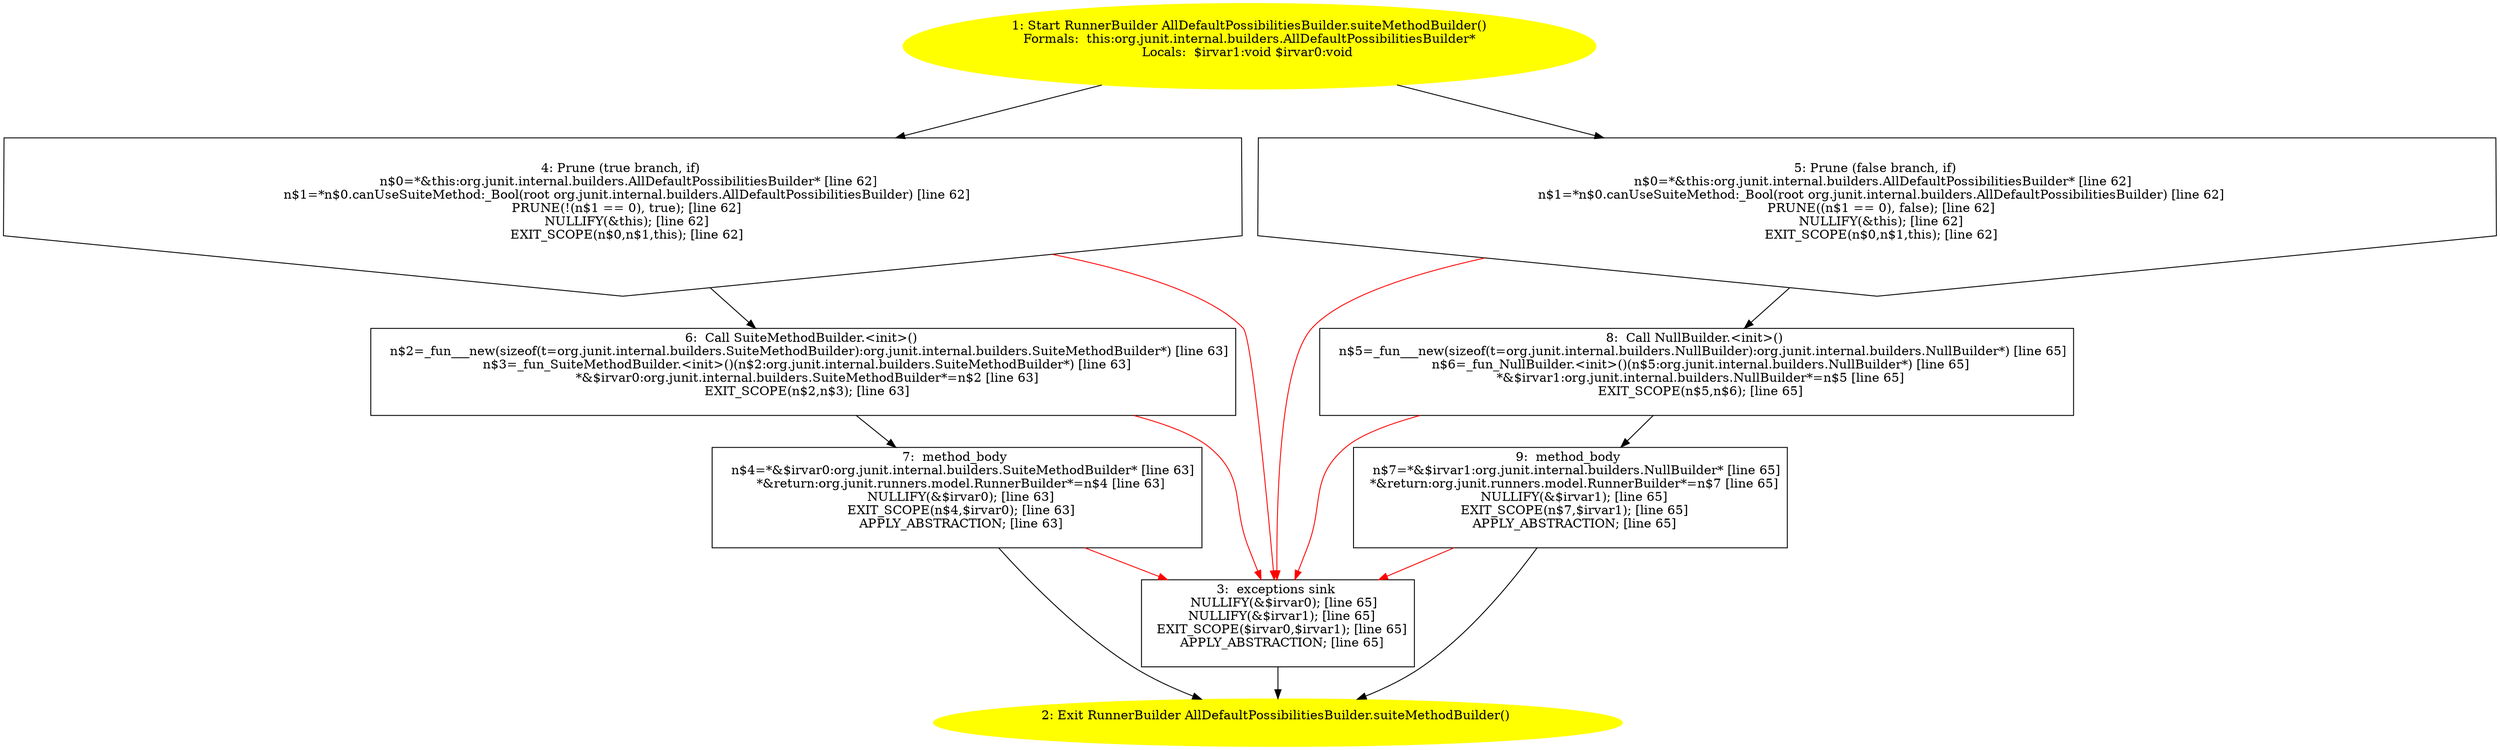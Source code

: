 /* @generated */
digraph cfg {
"org.junit.internal.builders.AllDefaultPossibilitiesBuilder.suiteMethodBuilder():org.junit.runners.mo.c3987631386a9daef389bb392f43fb80_1" [label="1: Start RunnerBuilder AllDefaultPossibilitiesBuilder.suiteMethodBuilder()\nFormals:  this:org.junit.internal.builders.AllDefaultPossibilitiesBuilder*\nLocals:  $irvar1:void $irvar0:void \n  " color=yellow style=filled]
	

	 "org.junit.internal.builders.AllDefaultPossibilitiesBuilder.suiteMethodBuilder():org.junit.runners.mo.c3987631386a9daef389bb392f43fb80_1" -> "org.junit.internal.builders.AllDefaultPossibilitiesBuilder.suiteMethodBuilder():org.junit.runners.mo.c3987631386a9daef389bb392f43fb80_4" ;
	 "org.junit.internal.builders.AllDefaultPossibilitiesBuilder.suiteMethodBuilder():org.junit.runners.mo.c3987631386a9daef389bb392f43fb80_1" -> "org.junit.internal.builders.AllDefaultPossibilitiesBuilder.suiteMethodBuilder():org.junit.runners.mo.c3987631386a9daef389bb392f43fb80_5" ;
"org.junit.internal.builders.AllDefaultPossibilitiesBuilder.suiteMethodBuilder():org.junit.runners.mo.c3987631386a9daef389bb392f43fb80_2" [label="2: Exit RunnerBuilder AllDefaultPossibilitiesBuilder.suiteMethodBuilder() \n  " color=yellow style=filled]
	

"org.junit.internal.builders.AllDefaultPossibilitiesBuilder.suiteMethodBuilder():org.junit.runners.mo.c3987631386a9daef389bb392f43fb80_3" [label="3:  exceptions sink \n   NULLIFY(&$irvar0); [line 65]\n  NULLIFY(&$irvar1); [line 65]\n  EXIT_SCOPE($irvar0,$irvar1); [line 65]\n  APPLY_ABSTRACTION; [line 65]\n " shape="box"]
	

	 "org.junit.internal.builders.AllDefaultPossibilitiesBuilder.suiteMethodBuilder():org.junit.runners.mo.c3987631386a9daef389bb392f43fb80_3" -> "org.junit.internal.builders.AllDefaultPossibilitiesBuilder.suiteMethodBuilder():org.junit.runners.mo.c3987631386a9daef389bb392f43fb80_2" ;
"org.junit.internal.builders.AllDefaultPossibilitiesBuilder.suiteMethodBuilder():org.junit.runners.mo.c3987631386a9daef389bb392f43fb80_4" [label="4: Prune (true branch, if) \n   n$0=*&this:org.junit.internal.builders.AllDefaultPossibilitiesBuilder* [line 62]\n  n$1=*n$0.canUseSuiteMethod:_Bool(root org.junit.internal.builders.AllDefaultPossibilitiesBuilder) [line 62]\n  PRUNE(!(n$1 == 0), true); [line 62]\n  NULLIFY(&this); [line 62]\n  EXIT_SCOPE(n$0,n$1,this); [line 62]\n " shape="invhouse"]
	

	 "org.junit.internal.builders.AllDefaultPossibilitiesBuilder.suiteMethodBuilder():org.junit.runners.mo.c3987631386a9daef389bb392f43fb80_4" -> "org.junit.internal.builders.AllDefaultPossibilitiesBuilder.suiteMethodBuilder():org.junit.runners.mo.c3987631386a9daef389bb392f43fb80_6" ;
	 "org.junit.internal.builders.AllDefaultPossibilitiesBuilder.suiteMethodBuilder():org.junit.runners.mo.c3987631386a9daef389bb392f43fb80_4" -> "org.junit.internal.builders.AllDefaultPossibilitiesBuilder.suiteMethodBuilder():org.junit.runners.mo.c3987631386a9daef389bb392f43fb80_3" [color="red" ];
"org.junit.internal.builders.AllDefaultPossibilitiesBuilder.suiteMethodBuilder():org.junit.runners.mo.c3987631386a9daef389bb392f43fb80_5" [label="5: Prune (false branch, if) \n   n$0=*&this:org.junit.internal.builders.AllDefaultPossibilitiesBuilder* [line 62]\n  n$1=*n$0.canUseSuiteMethod:_Bool(root org.junit.internal.builders.AllDefaultPossibilitiesBuilder) [line 62]\n  PRUNE((n$1 == 0), false); [line 62]\n  NULLIFY(&this); [line 62]\n  EXIT_SCOPE(n$0,n$1,this); [line 62]\n " shape="invhouse"]
	

	 "org.junit.internal.builders.AllDefaultPossibilitiesBuilder.suiteMethodBuilder():org.junit.runners.mo.c3987631386a9daef389bb392f43fb80_5" -> "org.junit.internal.builders.AllDefaultPossibilitiesBuilder.suiteMethodBuilder():org.junit.runners.mo.c3987631386a9daef389bb392f43fb80_8" ;
	 "org.junit.internal.builders.AllDefaultPossibilitiesBuilder.suiteMethodBuilder():org.junit.runners.mo.c3987631386a9daef389bb392f43fb80_5" -> "org.junit.internal.builders.AllDefaultPossibilitiesBuilder.suiteMethodBuilder():org.junit.runners.mo.c3987631386a9daef389bb392f43fb80_3" [color="red" ];
"org.junit.internal.builders.AllDefaultPossibilitiesBuilder.suiteMethodBuilder():org.junit.runners.mo.c3987631386a9daef389bb392f43fb80_6" [label="6:  Call SuiteMethodBuilder.<init>() \n   n$2=_fun___new(sizeof(t=org.junit.internal.builders.SuiteMethodBuilder):org.junit.internal.builders.SuiteMethodBuilder*) [line 63]\n  n$3=_fun_SuiteMethodBuilder.<init>()(n$2:org.junit.internal.builders.SuiteMethodBuilder*) [line 63]\n  *&$irvar0:org.junit.internal.builders.SuiteMethodBuilder*=n$2 [line 63]\n  EXIT_SCOPE(n$2,n$3); [line 63]\n " shape="box"]
	

	 "org.junit.internal.builders.AllDefaultPossibilitiesBuilder.suiteMethodBuilder():org.junit.runners.mo.c3987631386a9daef389bb392f43fb80_6" -> "org.junit.internal.builders.AllDefaultPossibilitiesBuilder.suiteMethodBuilder():org.junit.runners.mo.c3987631386a9daef389bb392f43fb80_7" ;
	 "org.junit.internal.builders.AllDefaultPossibilitiesBuilder.suiteMethodBuilder():org.junit.runners.mo.c3987631386a9daef389bb392f43fb80_6" -> "org.junit.internal.builders.AllDefaultPossibilitiesBuilder.suiteMethodBuilder():org.junit.runners.mo.c3987631386a9daef389bb392f43fb80_3" [color="red" ];
"org.junit.internal.builders.AllDefaultPossibilitiesBuilder.suiteMethodBuilder():org.junit.runners.mo.c3987631386a9daef389bb392f43fb80_7" [label="7:  method_body \n   n$4=*&$irvar0:org.junit.internal.builders.SuiteMethodBuilder* [line 63]\n  *&return:org.junit.runners.model.RunnerBuilder*=n$4 [line 63]\n  NULLIFY(&$irvar0); [line 63]\n  EXIT_SCOPE(n$4,$irvar0); [line 63]\n  APPLY_ABSTRACTION; [line 63]\n " shape="box"]
	

	 "org.junit.internal.builders.AllDefaultPossibilitiesBuilder.suiteMethodBuilder():org.junit.runners.mo.c3987631386a9daef389bb392f43fb80_7" -> "org.junit.internal.builders.AllDefaultPossibilitiesBuilder.suiteMethodBuilder():org.junit.runners.mo.c3987631386a9daef389bb392f43fb80_2" ;
	 "org.junit.internal.builders.AllDefaultPossibilitiesBuilder.suiteMethodBuilder():org.junit.runners.mo.c3987631386a9daef389bb392f43fb80_7" -> "org.junit.internal.builders.AllDefaultPossibilitiesBuilder.suiteMethodBuilder():org.junit.runners.mo.c3987631386a9daef389bb392f43fb80_3" [color="red" ];
"org.junit.internal.builders.AllDefaultPossibilitiesBuilder.suiteMethodBuilder():org.junit.runners.mo.c3987631386a9daef389bb392f43fb80_8" [label="8:  Call NullBuilder.<init>() \n   n$5=_fun___new(sizeof(t=org.junit.internal.builders.NullBuilder):org.junit.internal.builders.NullBuilder*) [line 65]\n  n$6=_fun_NullBuilder.<init>()(n$5:org.junit.internal.builders.NullBuilder*) [line 65]\n  *&$irvar1:org.junit.internal.builders.NullBuilder*=n$5 [line 65]\n  EXIT_SCOPE(n$5,n$6); [line 65]\n " shape="box"]
	

	 "org.junit.internal.builders.AllDefaultPossibilitiesBuilder.suiteMethodBuilder():org.junit.runners.mo.c3987631386a9daef389bb392f43fb80_8" -> "org.junit.internal.builders.AllDefaultPossibilitiesBuilder.suiteMethodBuilder():org.junit.runners.mo.c3987631386a9daef389bb392f43fb80_9" ;
	 "org.junit.internal.builders.AllDefaultPossibilitiesBuilder.suiteMethodBuilder():org.junit.runners.mo.c3987631386a9daef389bb392f43fb80_8" -> "org.junit.internal.builders.AllDefaultPossibilitiesBuilder.suiteMethodBuilder():org.junit.runners.mo.c3987631386a9daef389bb392f43fb80_3" [color="red" ];
"org.junit.internal.builders.AllDefaultPossibilitiesBuilder.suiteMethodBuilder():org.junit.runners.mo.c3987631386a9daef389bb392f43fb80_9" [label="9:  method_body \n   n$7=*&$irvar1:org.junit.internal.builders.NullBuilder* [line 65]\n  *&return:org.junit.runners.model.RunnerBuilder*=n$7 [line 65]\n  NULLIFY(&$irvar1); [line 65]\n  EXIT_SCOPE(n$7,$irvar1); [line 65]\n  APPLY_ABSTRACTION; [line 65]\n " shape="box"]
	

	 "org.junit.internal.builders.AllDefaultPossibilitiesBuilder.suiteMethodBuilder():org.junit.runners.mo.c3987631386a9daef389bb392f43fb80_9" -> "org.junit.internal.builders.AllDefaultPossibilitiesBuilder.suiteMethodBuilder():org.junit.runners.mo.c3987631386a9daef389bb392f43fb80_2" ;
	 "org.junit.internal.builders.AllDefaultPossibilitiesBuilder.suiteMethodBuilder():org.junit.runners.mo.c3987631386a9daef389bb392f43fb80_9" -> "org.junit.internal.builders.AllDefaultPossibilitiesBuilder.suiteMethodBuilder():org.junit.runners.mo.c3987631386a9daef389bb392f43fb80_3" [color="red" ];
}
